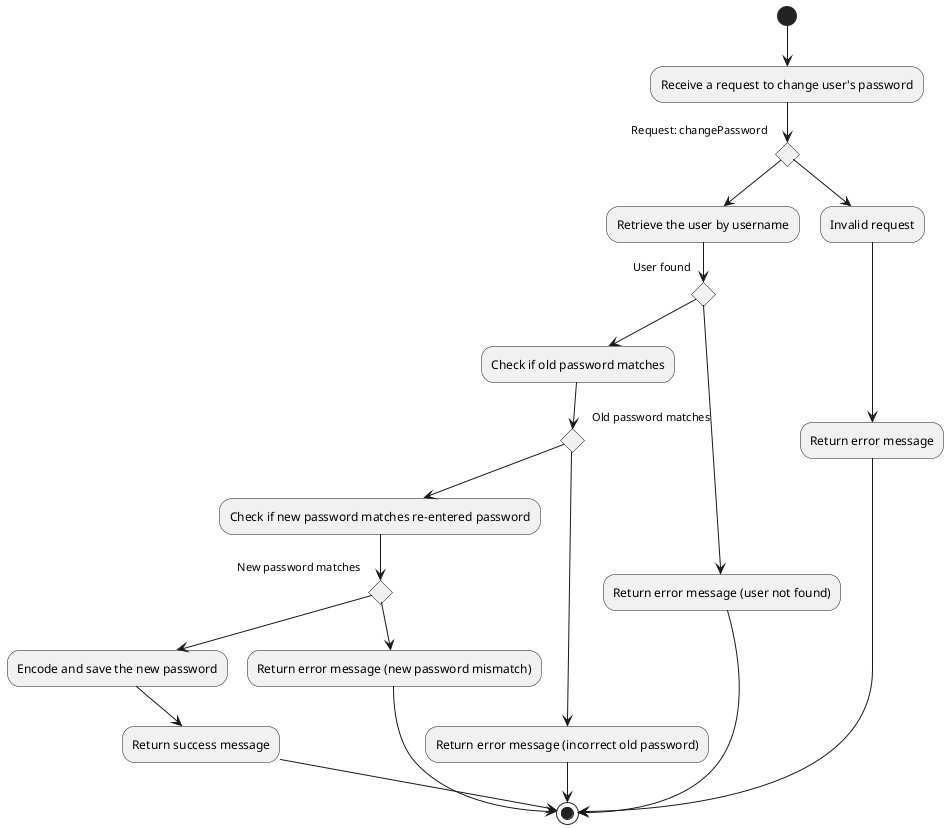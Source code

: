 @startuml

(*) --> "Receive a request to change user's password"

if "Request: changePassword" then
    --> "Retrieve the user by username"
    --> if "User found" then
        --> "Check if old password matches"
        --> if "Old password matches" then
            --> "Check if new password matches re-entered password"
            --> if "New password matches" then
                --> "Encode and save the new password"
                --> "Return success message"
                --> (*)
            else
                --> "Return error message (new password mismatch)"
                --> (*)
            endif
        else
            --> "Return error message (incorrect old password)"
            --> (*)
        endif
    else
        --> "Return error message (user not found)"
        --> (*)
    endif
else
    --> "Invalid request"
    --> "Return error message"
    --> (*)
endif

@enduml
